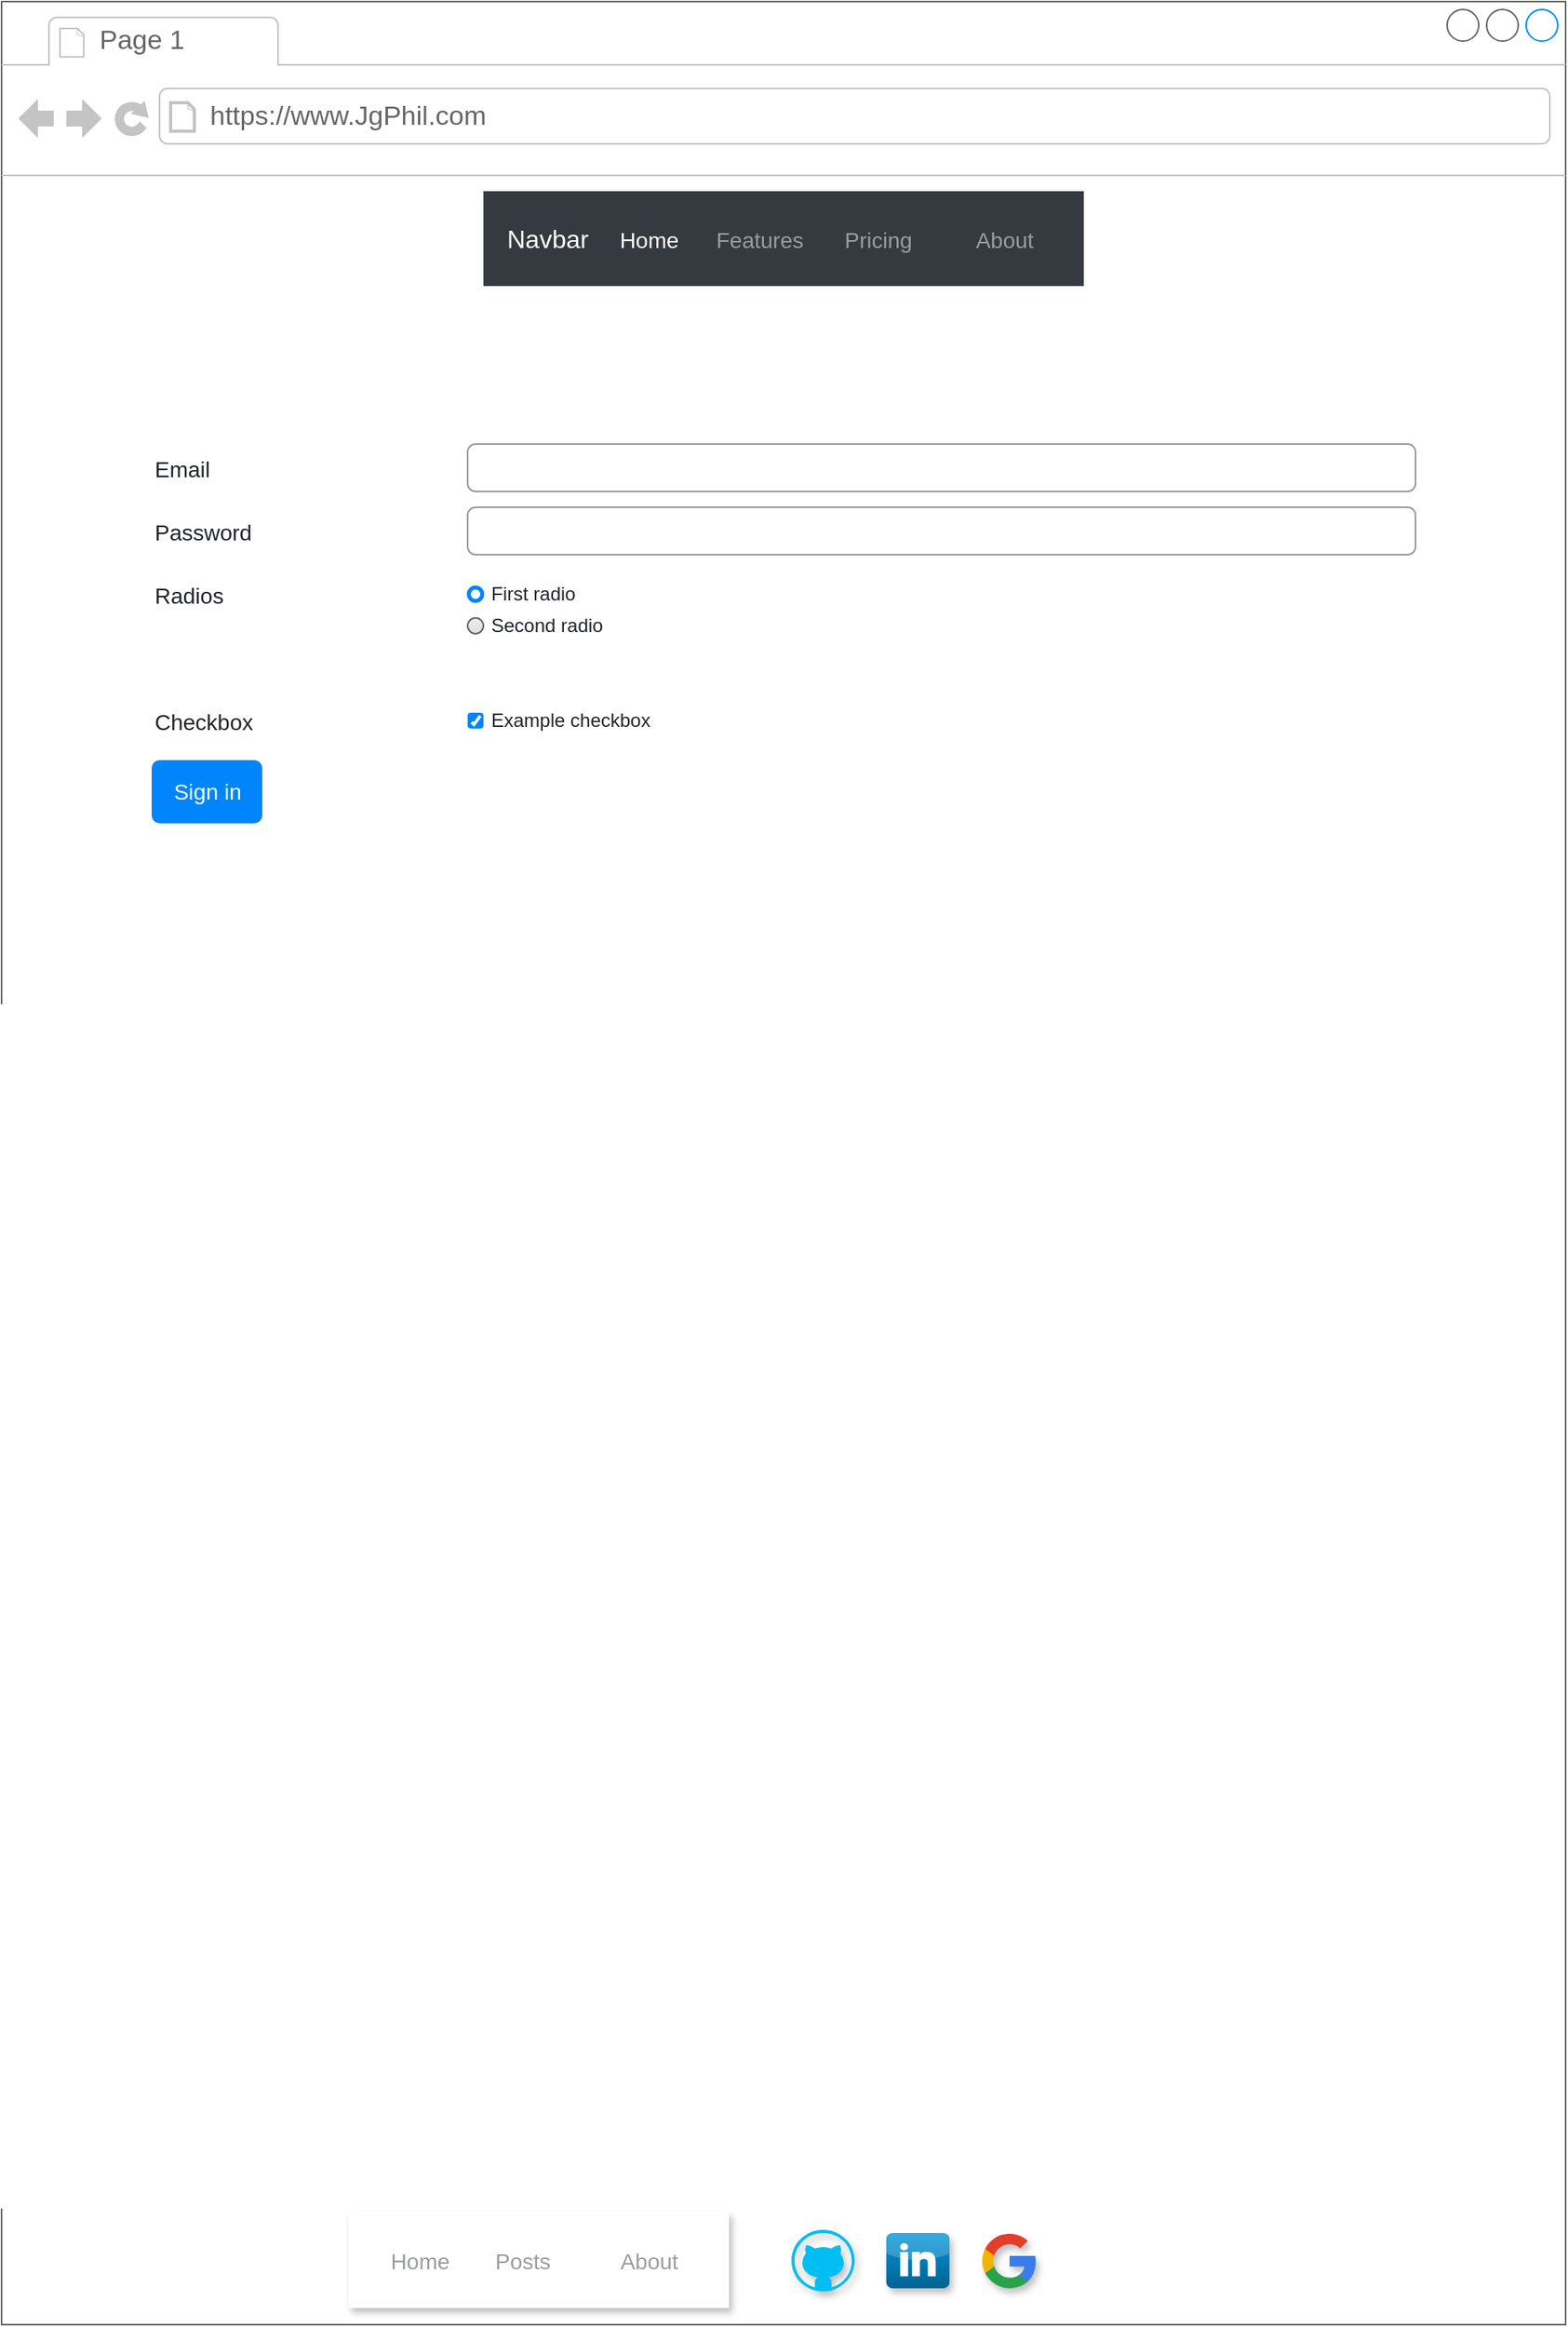 <mxfile version="12.9.3" type="device"><diagram id="n9Vw9Ajy2TuTY8Zqomyy" name="Page-1"><mxGraphModel dx="1364" dy="806" grid="1" gridSize="10" guides="1" tooltips="1" connect="1" arrows="1" fold="1" page="1" pageScale="1" pageWidth="827" pageHeight="1169" math="0" shadow="0"><root><mxCell id="0"/><mxCell id="1" parent="0"/><mxCell id="nWTF1-36XzHufcaUmu88-1" value="" style="strokeWidth=1;shadow=0;dashed=0;align=center;html=1;shape=mxgraph.mockup.containers.browserWindow;rSize=0;strokeColor=#666666;strokeColor2=#008cff;strokeColor3=#c4c4c4;mainText=,;recursiveResize=0;" parent="1" vertex="1"><mxGeometry x="50" y="40" width="990" height="1470" as="geometry"/></mxCell><mxCell id="nWTF1-36XzHufcaUmu88-2" value="Page 1" style="strokeWidth=1;shadow=0;dashed=0;align=center;html=1;shape=mxgraph.mockup.containers.anchor;fontSize=17;fontColor=#666666;align=left;" parent="nWTF1-36XzHufcaUmu88-1" vertex="1"><mxGeometry x="60" y="12" width="110" height="26" as="geometry"/></mxCell><mxCell id="nWTF1-36XzHufcaUmu88-3" value="https://www.JgPhil.com" style="strokeWidth=1;shadow=0;dashed=0;align=center;html=1;shape=mxgraph.mockup.containers.anchor;rSize=0;fontSize=17;fontColor=#666666;align=left;" parent="nWTF1-36XzHufcaUmu88-1" vertex="1"><mxGeometry x="130" y="60" width="250" height="26" as="geometry"/></mxCell><mxCell id="Q5gVtxf1tANVeEfsd4zw-52" value="Navbar" style="html=1;shadow=0;dashed=0;fillColor=#343A40;strokeColor=none;fontSize=16;fontColor=#ffffff;align=left;spacing=15;" parent="nWTF1-36XzHufcaUmu88-1" vertex="1"><mxGeometry x="305" y="120" width="380" height="60" as="geometry"/></mxCell><mxCell id="Q5gVtxf1tANVeEfsd4zw-53" value="Home" style="fillColor=none;strokeColor=none;fontSize=14;fontColor=#ffffff;align=center;" parent="Q5gVtxf1tANVeEfsd4zw-52" vertex="1"><mxGeometry width="70" height="40" relative="1" as="geometry"><mxPoint x="70" y="10" as="offset"/></mxGeometry></mxCell><mxCell id="Q5gVtxf1tANVeEfsd4zw-54" value="Features" style="fillColor=none;strokeColor=none;fontSize=14;fontColor=#9A9DA0;align=center;" parent="Q5gVtxf1tANVeEfsd4zw-52" vertex="1"><mxGeometry width="70" height="40" relative="1" as="geometry"><mxPoint x="140" y="10" as="offset"/></mxGeometry></mxCell><mxCell id="Q5gVtxf1tANVeEfsd4zw-55" value="Pricing" style="fillColor=none;strokeColor=none;fontSize=14;fontColor=#9A9DA0;align=center;spacingRight=0;" parent="Q5gVtxf1tANVeEfsd4zw-52" vertex="1"><mxGeometry width="80" height="40" relative="1" as="geometry"><mxPoint x="210" y="10" as="offset"/></mxGeometry></mxCell><mxCell id="Q5gVtxf1tANVeEfsd4zw-56" value="About" style="fillColor=none;strokeColor=none;fontSize=14;fontColor=#9A9DA0;align=center;" parent="Q5gVtxf1tANVeEfsd4zw-52" vertex="1"><mxGeometry width="80" height="40" relative="1" as="geometry"><mxPoint x="290" y="10" as="offset"/></mxGeometry></mxCell><mxCell id="Q5gVtxf1tANVeEfsd4zw-79" value="Email" style="fillColor=none;strokeColor=none;align=left;fontSize=14;fontColor=#212529;" parent="nWTF1-36XzHufcaUmu88-1" vertex="1"><mxGeometry x="95" y="280" width="200" height="30" as="geometry"/></mxCell><mxCell id="Q5gVtxf1tANVeEfsd4zw-80" value="" style="html=1;shadow=0;dashed=0;shape=mxgraph.bootstrap.rrect;rSize=5;fillColor=none;strokeColor=#999999;align=left;spacing=15;fontSize=14;fontColor=#6C767D;" parent="nWTF1-36XzHufcaUmu88-1" vertex="1"><mxGeometry x="295" y="280" width="600" height="30" as="geometry"/></mxCell><mxCell id="Q5gVtxf1tANVeEfsd4zw-81" value="Password" style="fillColor=none;strokeColor=none;align=left;fontSize=14;fontColor=#212529;" parent="nWTF1-36XzHufcaUmu88-1" vertex="1"><mxGeometry x="95" y="320" width="200" height="30" as="geometry"/></mxCell><mxCell id="Q5gVtxf1tANVeEfsd4zw-82" value="" style="html=1;shadow=0;dashed=0;shape=mxgraph.bootstrap.rrect;rSize=5;fillColor=none;strokeColor=#999999;align=left;spacing=15;fontSize=14;fontColor=#6C767D;" parent="nWTF1-36XzHufcaUmu88-1" vertex="1"><mxGeometry x="295" y="320" width="600" height="30" as="geometry"/></mxCell><mxCell id="Q5gVtxf1tANVeEfsd4zw-83" value="Radios" style="fillColor=none;strokeColor=none;align=left;fontSize=14;fontColor=#212529;" parent="nWTF1-36XzHufcaUmu88-1" vertex="1"><mxGeometry x="95" y="360" width="200" height="30" as="geometry"/></mxCell><mxCell id="Q5gVtxf1tANVeEfsd4zw-84" value="First radio" style="html=1;shadow=0;dashed=0;shape=mxgraph.bootstrap.radioButton2;labelPosition=right;verticalLabelPosition=middle;align=left;verticalAlign=middle;gradientColor=#DEDEDE;fillColor=#EDEDED;strokeColor=#666666;checked=1;spacing=5;fontColor=#212529;checkedFill=#0085FC;checkedStroke=#ffffff;" parent="nWTF1-36XzHufcaUmu88-1" vertex="1"><mxGeometry x="295" y="370" width="10" height="10" as="geometry"/></mxCell><mxCell id="Q5gVtxf1tANVeEfsd4zw-85" value="Second radio" style="html=1;shadow=0;dashed=0;shape=mxgraph.bootstrap.radioButton2;labelPosition=right;verticalLabelPosition=middle;align=left;verticalAlign=middle;gradientColor=#DEDEDE;fillColor=#EDEDED;strokeColor=#666666;checked=0;spacing=5;fontColor=#212529;checkedFill=#0085FC;checkedStroke=#ffffff;" parent="nWTF1-36XzHufcaUmu88-1" vertex="1"><mxGeometry x="295" y="390" width="10" height="10" as="geometry"/></mxCell><mxCell id="Q5gVtxf1tANVeEfsd4zw-87" value="Checkbox" style="fillColor=none;strokeColor=none;align=left;fontSize=14;fontColor=#212529;" parent="nWTF1-36XzHufcaUmu88-1" vertex="1"><mxGeometry x="95" y="440" width="200" height="30" as="geometry"/></mxCell><mxCell id="Q5gVtxf1tANVeEfsd4zw-88" value="Example checkbox" style="html=1;shadow=0;dashed=0;shape=mxgraph.bootstrap.checkbox2;labelPosition=right;verticalLabelPosition=middle;align=left;verticalAlign=middle;gradientColor=#DEDEDE;fillColor=#EDEDED;strokeColor=#666666;checked=1;spacing=5;fontColor=#212529;checkedFill=#0085FC;checkedStroke=#ffffff;" parent="nWTF1-36XzHufcaUmu88-1" vertex="1"><mxGeometry x="295" y="450" width="10" height="10" as="geometry"/></mxCell><mxCell id="Q5gVtxf1tANVeEfsd4zw-89" value="Sign in" style="html=1;shadow=0;dashed=0;shape=mxgraph.bootstrap.rrect;rSize=5;fillColor=#0085FC;strokeColor=none;align=center;fontSize=14;fontColor=#FFFFFF;" parent="nWTF1-36XzHufcaUmu88-1" vertex="1"><mxGeometry x="95" y="480" width="70" height="40" as="geometry"/></mxCell><mxCell id="TCXNyfL7gPXctZOa38My-1" value="Navbar" style="html=1;shadow=1;dashed=0;fillColor=#FFFFFF;strokeColor=#FFFFFF;fontSize=16;fontColor=#ffffff;align=left;spacing=15;" vertex="1" parent="1"><mxGeometry x="270" y="1439" width="240" height="60" as="geometry"/></mxCell><mxCell id="TCXNyfL7gPXctZOa38My-2" value="Home" style="fillColor=none;strokeColor=none;fontSize=14;fontColor=#9A9DA0;align=center;" vertex="1" parent="TCXNyfL7gPXctZOa38My-1"><mxGeometry width="70" height="40" relative="1" as="geometry"><mxPoint x="10" y="10" as="offset"/></mxGeometry></mxCell><mxCell id="TCXNyfL7gPXctZOa38My-3" value="Posts" style="fillColor=none;strokeColor=none;fontSize=14;fontColor=#9A9DA0;align=center;spacingRight=0;" vertex="1" parent="TCXNyfL7gPXctZOa38My-1"><mxGeometry width="80" height="40" relative="1" as="geometry"><mxPoint x="70" y="10" as="offset"/></mxGeometry></mxCell><mxCell id="TCXNyfL7gPXctZOa38My-4" value="About" style="fillColor=none;strokeColor=none;fontSize=14;fontColor=#9A9DA0;align=center;" vertex="1" parent="TCXNyfL7gPXctZOa38My-1"><mxGeometry width="80" height="40" relative="1" as="geometry"><mxPoint x="150" y="10" as="offset"/></mxGeometry></mxCell><mxCell id="TCXNyfL7gPXctZOa38My-5" value="" style="verticalLabelPosition=bottom;html=1;verticalAlign=top;align=center;strokeColor=none;fillColor=#00BEF2;shape=mxgraph.azure.github_code;pointerEvents=1;shadow=1;" vertex="1" parent="1"><mxGeometry x="550" y="1450" width="40" height="39" as="geometry"/></mxCell><mxCell id="TCXNyfL7gPXctZOa38My-6" value="" style="dashed=0;outlineConnect=0;html=1;align=center;labelPosition=center;verticalLabelPosition=bottom;verticalAlign=top;shape=mxgraph.webicons.linkedin;fillColor=#0095DB;gradientColor=#006391;shadow=1;strokeColor=#FFFFFF;" vertex="1" parent="1"><mxGeometry x="610" y="1452" width="40" height="35" as="geometry"/></mxCell><mxCell id="TCXNyfL7gPXctZOa38My-7" value="" style="dashed=0;outlineConnect=0;html=1;align=center;labelPosition=center;verticalLabelPosition=bottom;verticalAlign=top;shape=mxgraph.weblogos.google;shadow=1;strokeColor=#FFFFFF;fillColor=#FFFFFF;" vertex="1" parent="1"><mxGeometry x="670" y="1451" width="34.76" height="37" as="geometry"/></mxCell></root></mxGraphModel></diagram></mxfile>